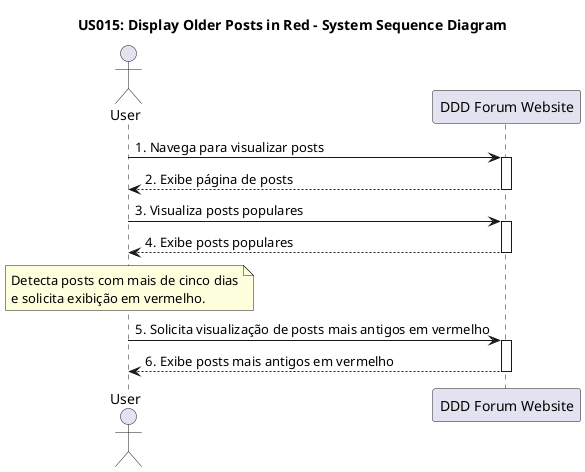 @startuml us015-SSD

title US015: Display Older Posts in Red - System Sequence Diagram

actor "User" as User
participant "DDD Forum Website" as DDDForumWebsite

User -> DDDForumWebsite: 1. Navega para visualizar posts
activate DDDForumWebsite
    DDDForumWebsite --> User: 2. Exibe página de posts
deactivate DDDForumWebsite

User -> DDDForumWebsite: 3. Visualiza posts populares
activate DDDForumWebsite
    DDDForumWebsite --> User: 4. Exibe posts populares
deactivate DDDForumWebsite

note over User
    Detecta posts com mais de cinco dias
    e solicita exibição em vermelho.
end note

User -> DDDForumWebsite: 5. Solicita visualização de posts mais antigos em vermelho
activate DDDForumWebsite
    DDDForumWebsite --> User: 6. Exibe posts mais antigos em vermelho
deactivate DDDForumWebsite

@enduml
